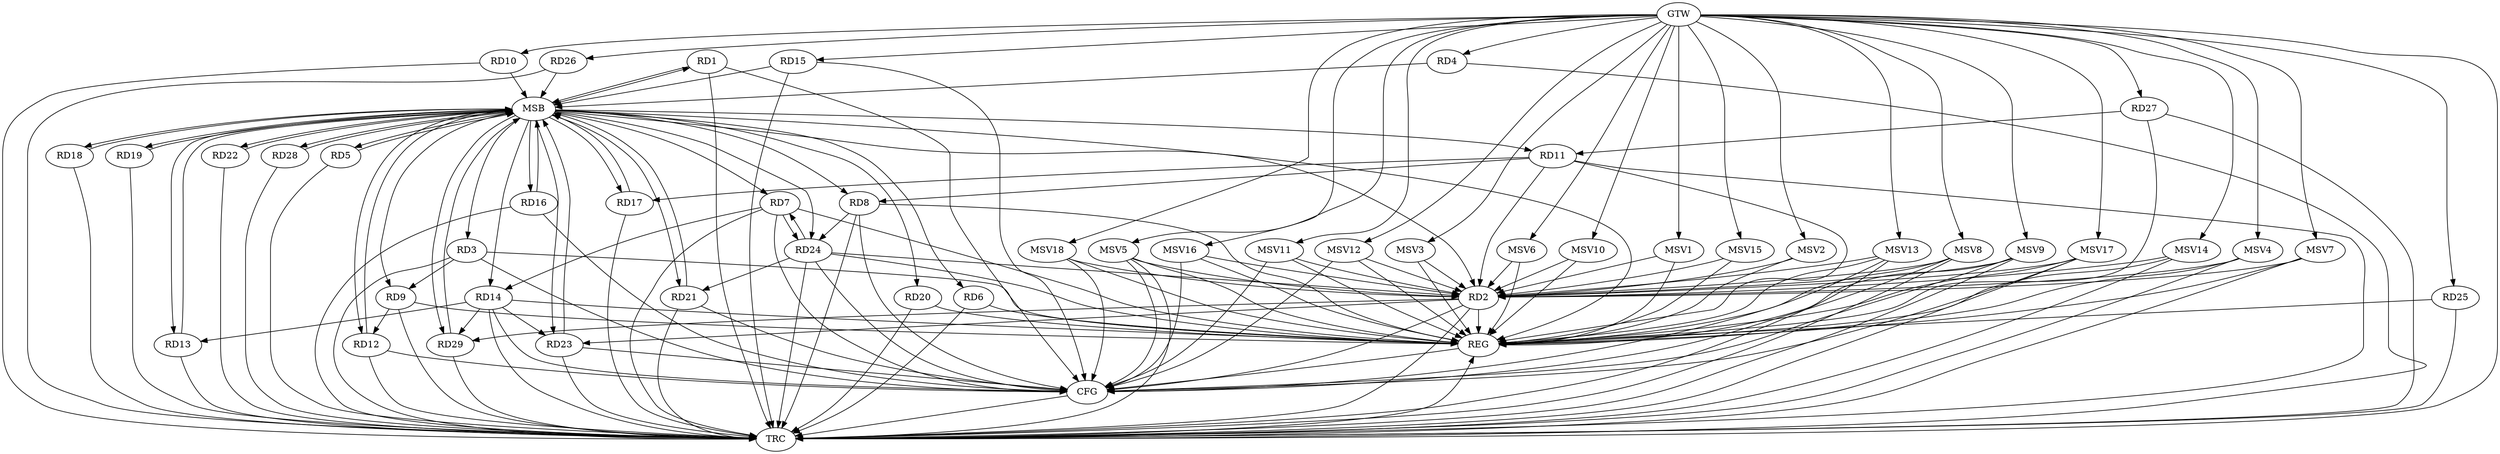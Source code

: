 strict digraph G {
  RD1 [ label="RD1" ];
  RD2 [ label="RD2" ];
  RD3 [ label="RD3" ];
  RD4 [ label="RD4" ];
  RD5 [ label="RD5" ];
  RD6 [ label="RD6" ];
  RD7 [ label="RD7" ];
  RD8 [ label="RD8" ];
  RD9 [ label="RD9" ];
  RD10 [ label="RD10" ];
  RD11 [ label="RD11" ];
  RD12 [ label="RD12" ];
  RD13 [ label="RD13" ];
  RD14 [ label="RD14" ];
  RD15 [ label="RD15" ];
  RD16 [ label="RD16" ];
  RD17 [ label="RD17" ];
  RD18 [ label="RD18" ];
  RD19 [ label="RD19" ];
  RD20 [ label="RD20" ];
  RD21 [ label="RD21" ];
  RD22 [ label="RD22" ];
  RD23 [ label="RD23" ];
  RD24 [ label="RD24" ];
  RD25 [ label="RD25" ];
  RD26 [ label="RD26" ];
  RD27 [ label="RD27" ];
  RD28 [ label="RD28" ];
  RD29 [ label="RD29" ];
  GTW [ label="GTW" ];
  REG [ label="REG" ];
  MSB [ label="MSB" ];
  CFG [ label="CFG" ];
  TRC [ label="TRC" ];
  MSV1 [ label="MSV1" ];
  MSV2 [ label="MSV2" ];
  MSV3 [ label="MSV3" ];
  MSV4 [ label="MSV4" ];
  MSV5 [ label="MSV5" ];
  MSV6 [ label="MSV6" ];
  MSV7 [ label="MSV7" ];
  MSV8 [ label="MSV8" ];
  MSV9 [ label="MSV9" ];
  MSV10 [ label="MSV10" ];
  MSV11 [ label="MSV11" ];
  MSV12 [ label="MSV12" ];
  MSV13 [ label="MSV13" ];
  MSV14 [ label="MSV14" ];
  MSV15 [ label="MSV15" ];
  MSV16 [ label="MSV16" ];
  MSV17 [ label="MSV17" ];
  MSV18 [ label="MSV18" ];
  RD11 -> RD2;
  RD2 -> RD23;
  RD24 -> RD2;
  RD2 -> RD29;
  RD3 -> RD9;
  RD7 -> RD14;
  RD7 -> RD24;
  RD24 -> RD7;
  RD11 -> RD8;
  RD8 -> RD24;
  RD9 -> RD12;
  RD11 -> RD17;
  RD27 -> RD11;
  RD14 -> RD13;
  RD14 -> RD23;
  RD14 -> RD29;
  RD24 -> RD21;
  GTW -> RD4;
  GTW -> RD10;
  GTW -> RD15;
  GTW -> RD25;
  GTW -> RD26;
  GTW -> RD27;
  RD2 -> REG;
  RD3 -> REG;
  RD6 -> REG;
  RD7 -> REG;
  RD8 -> REG;
  RD9 -> REG;
  RD11 -> REG;
  RD14 -> REG;
  RD20 -> REG;
  RD24 -> REG;
  RD25 -> REG;
  RD27 -> REG;
  RD1 -> MSB;
  MSB -> RD6;
  MSB -> RD20;
  MSB -> RD23;
  MSB -> REG;
  RD4 -> MSB;
  MSB -> RD5;
  MSB -> RD8;
  RD5 -> MSB;
  MSB -> RD22;
  RD10 -> MSB;
  MSB -> RD18;
  RD12 -> MSB;
  MSB -> RD29;
  RD13 -> MSB;
  MSB -> RD2;
  MSB -> RD7;
  RD15 -> MSB;
  MSB -> RD11;
  MSB -> RD21;
  RD16 -> MSB;
  RD17 -> MSB;
  RD18 -> MSB;
  MSB -> RD3;
  MSB -> RD9;
  MSB -> RD19;
  MSB -> RD24;
  MSB -> RD28;
  RD19 -> MSB;
  MSB -> RD12;
  RD21 -> MSB;
  RD22 -> MSB;
  MSB -> RD1;
  RD23 -> MSB;
  MSB -> RD16;
  RD26 -> MSB;
  MSB -> RD13;
  MSB -> RD14;
  MSB -> RD17;
  RD28 -> MSB;
  RD29 -> MSB;
  RD12 -> CFG;
  RD2 -> CFG;
  RD16 -> CFG;
  RD8 -> CFG;
  RD23 -> CFG;
  RD3 -> CFG;
  RD14 -> CFG;
  RD21 -> CFG;
  RD24 -> CFG;
  RD15 -> CFG;
  RD7 -> CFG;
  RD1 -> CFG;
  REG -> CFG;
  RD1 -> TRC;
  RD2 -> TRC;
  RD3 -> TRC;
  RD4 -> TRC;
  RD5 -> TRC;
  RD6 -> TRC;
  RD7 -> TRC;
  RD8 -> TRC;
  RD9 -> TRC;
  RD10 -> TRC;
  RD11 -> TRC;
  RD12 -> TRC;
  RD13 -> TRC;
  RD14 -> TRC;
  RD15 -> TRC;
  RD16 -> TRC;
  RD17 -> TRC;
  RD18 -> TRC;
  RD19 -> TRC;
  RD20 -> TRC;
  RD21 -> TRC;
  RD22 -> TRC;
  RD23 -> TRC;
  RD24 -> TRC;
  RD25 -> TRC;
  RD26 -> TRC;
  RD27 -> TRC;
  RD28 -> TRC;
  RD29 -> TRC;
  GTW -> TRC;
  CFG -> TRC;
  TRC -> REG;
  MSV1 -> RD2;
  MSV2 -> RD2;
  GTW -> MSV1;
  MSV1 -> REG;
  GTW -> MSV2;
  MSV2 -> REG;
  MSV3 -> RD2;
  GTW -> MSV3;
  MSV3 -> REG;
  MSV4 -> RD2;
  MSV5 -> RD2;
  GTW -> MSV4;
  MSV4 -> REG;
  MSV4 -> TRC;
  GTW -> MSV5;
  MSV5 -> REG;
  MSV5 -> TRC;
  MSV5 -> CFG;
  MSV6 -> RD2;
  MSV7 -> RD2;
  GTW -> MSV6;
  MSV6 -> REG;
  GTW -> MSV7;
  MSV7 -> REG;
  MSV7 -> TRC;
  MSV8 -> RD2;
  MSV9 -> RD2;
  GTW -> MSV8;
  MSV8 -> REG;
  MSV8 -> TRC;
  MSV8 -> CFG;
  GTW -> MSV9;
  MSV9 -> REG;
  MSV9 -> TRC;
  MSV9 -> CFG;
  MSV10 -> RD2;
  GTW -> MSV10;
  MSV10 -> REG;
  MSV11 -> RD2;
  GTW -> MSV11;
  MSV11 -> REG;
  MSV11 -> CFG;
  MSV12 -> RD2;
  GTW -> MSV12;
  MSV12 -> REG;
  MSV12 -> CFG;
  MSV13 -> RD2;
  GTW -> MSV13;
  MSV13 -> REG;
  MSV13 -> TRC;
  MSV13 -> CFG;
  MSV14 -> RD2;
  GTW -> MSV14;
  MSV14 -> REG;
  MSV14 -> TRC;
  MSV15 -> RD2;
  GTW -> MSV15;
  MSV15 -> REG;
  MSV16 -> RD2;
  MSV17 -> RD2;
  GTW -> MSV16;
  MSV16 -> REG;
  MSV16 -> CFG;
  GTW -> MSV17;
  MSV17 -> REG;
  MSV17 -> TRC;
  MSV17 -> CFG;
  MSV18 -> RD2;
  GTW -> MSV18;
  MSV18 -> REG;
  MSV18 -> CFG;
}
